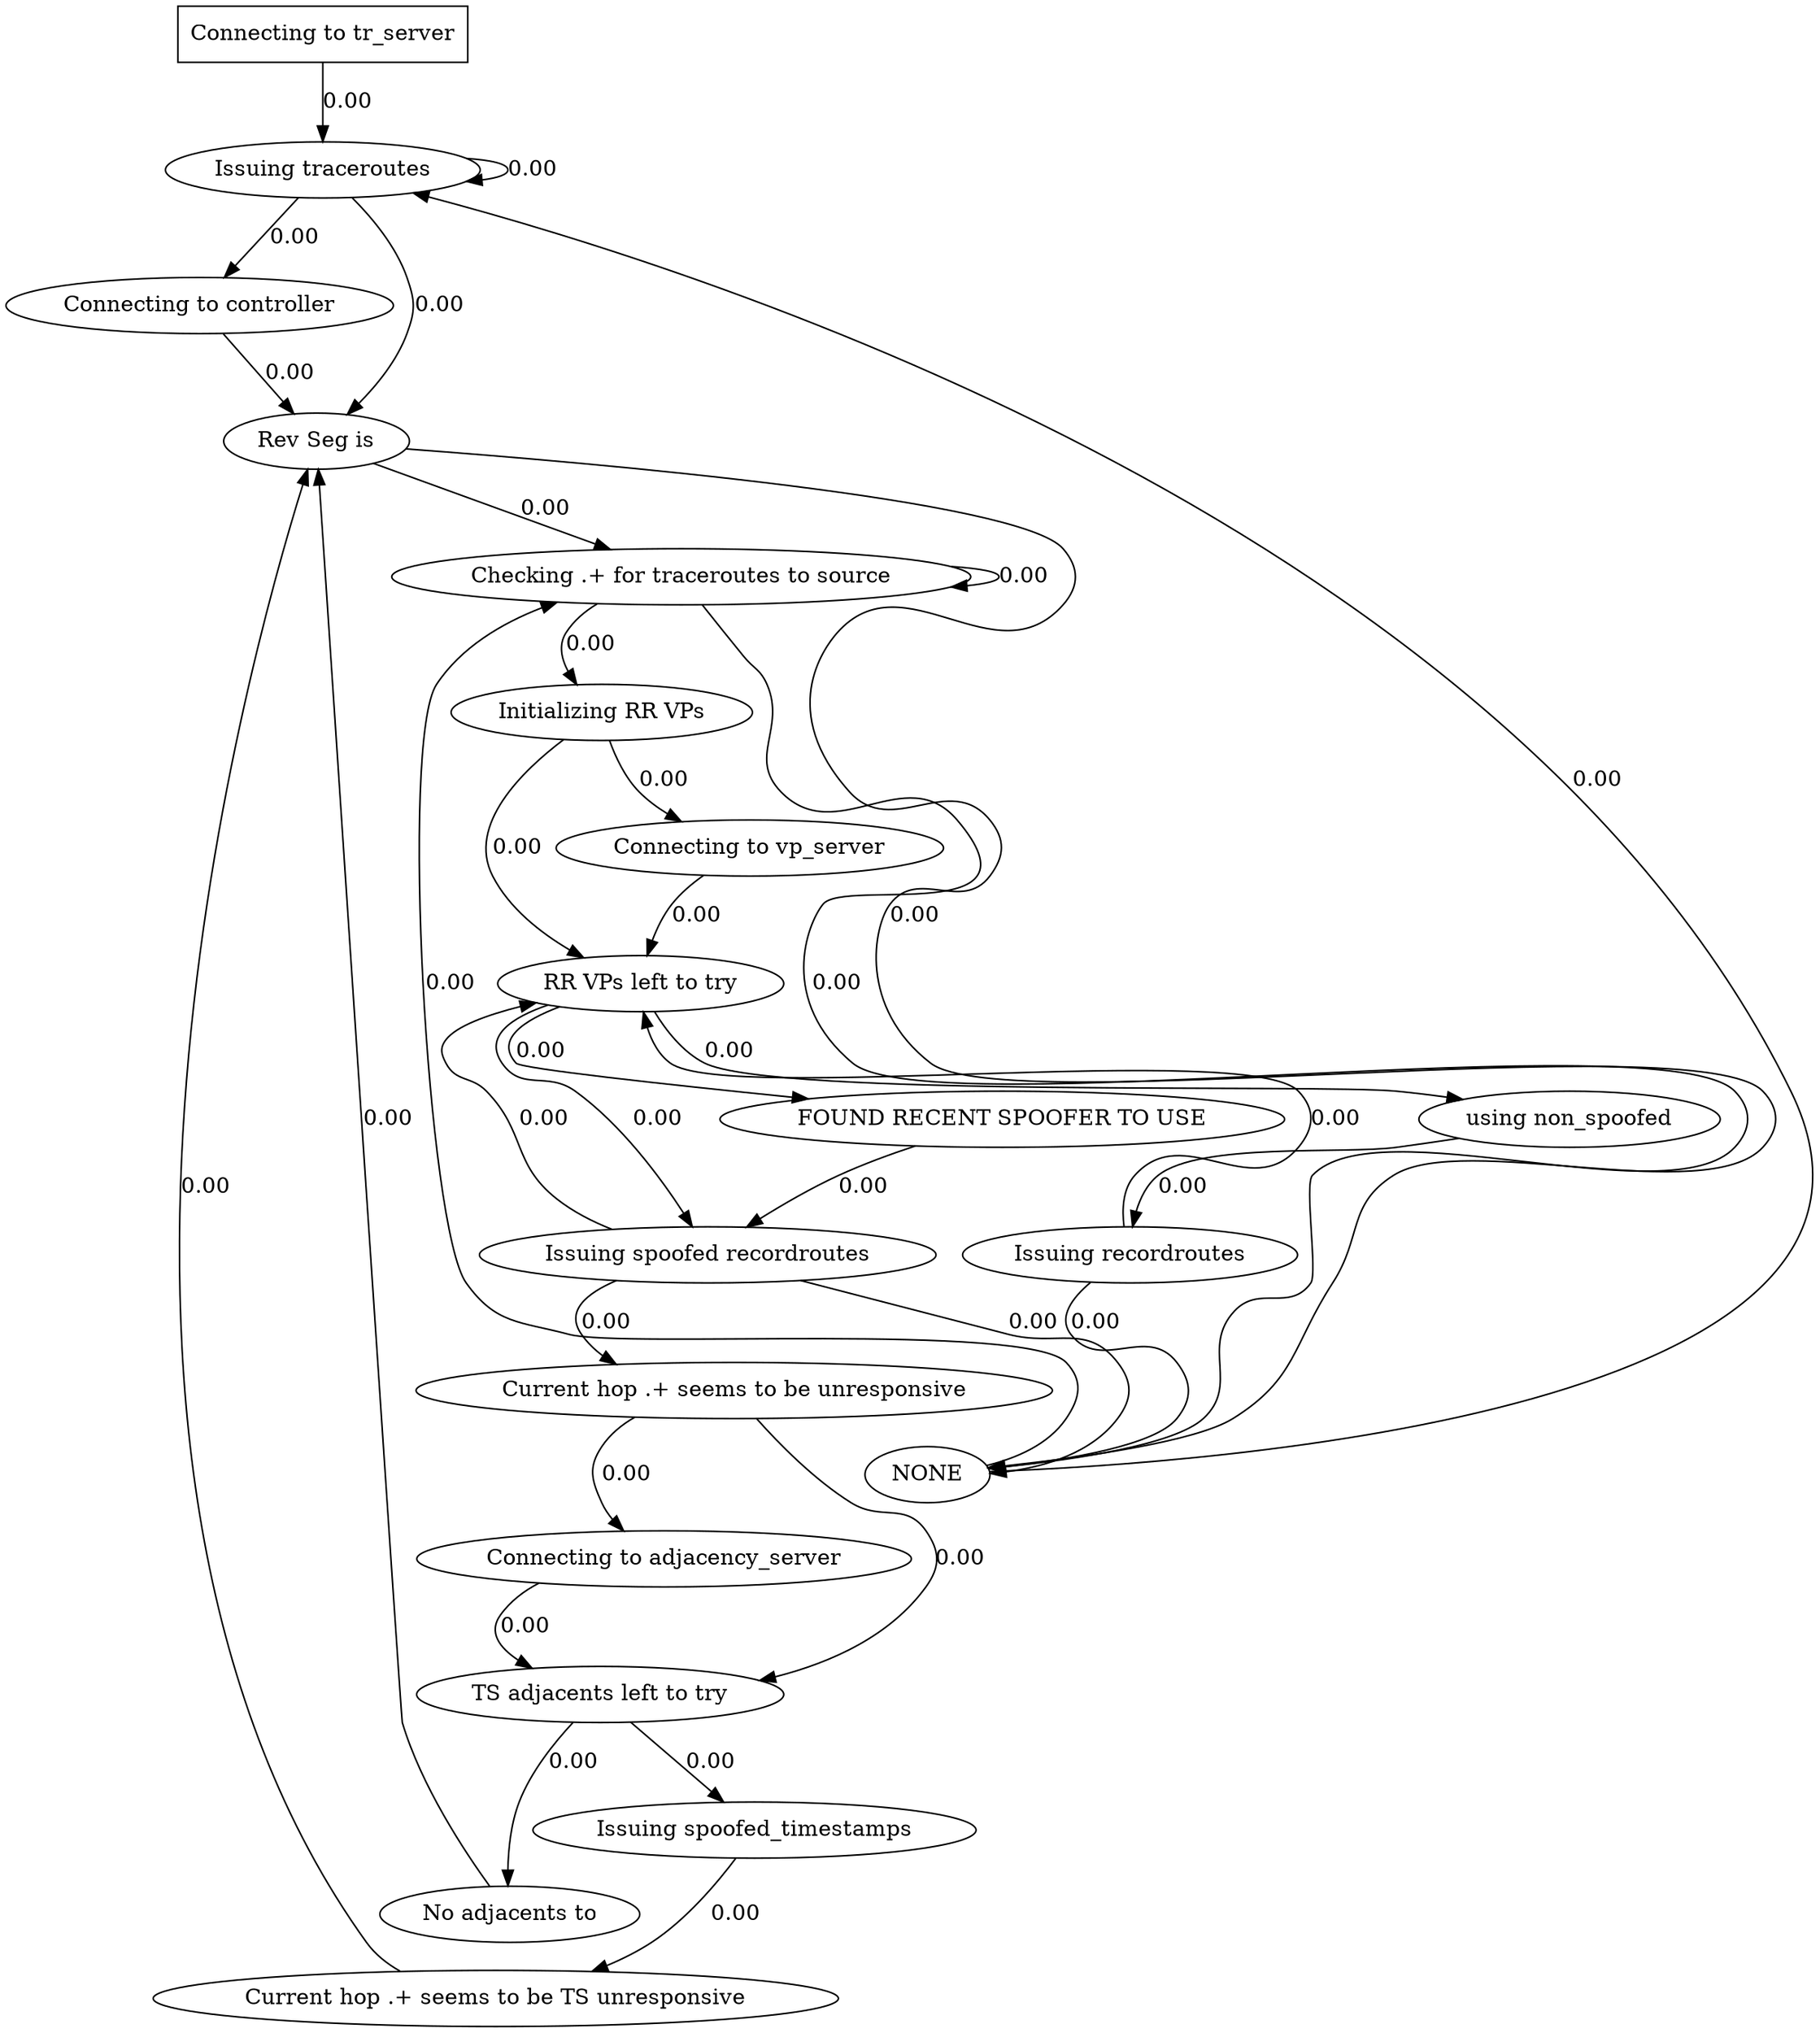 digraph {
  1470619087 [label="Issuing traceroutes"];
1470619087->126273328 [label="0.00", weight="0.00"];
1470619087->1470619087 [label="0.00", weight="0.00"];
1470619087->330326081 [label="0.00", weight="0.00"];
  1854196745 [label="Connecting to adjacency_server"];
1854196745->545215872 [label="0.00", weight="0.00"];
  1171694958 [label="Current hop .+ seems to be TS unresponsive"];
1171694958->126273328 [label="0.00", weight="0.00"];
  1349491598 [label="Current hop .+ seems to be unresponsive"];
1349491598->545215872 [label="0.00", weight="0.00"];
1349491598->1854196745 [label="0.00", weight="0.00"];
  126273328 [label="Rev Seg is"];
126273328->561980460 [label="0.00", weight="0.00"];
126273328->1076292089 [label="0.00", weight="0.00"];
  1477638638 [label="Issuing spoofed recordroutes"];
1477638638->1076292089 [label="0.00", weight="0.00"];
1477638638->986381142 [label="0.00", weight="0.00"];
1477638638->1349491598 [label="0.00", weight="0.00"];
  330326081 [label="Connecting to controller"];
330326081->126273328 [label="0.00", weight="0.00"];
  572511714 [label="using non_spoofed"];
572511714->1681582401 [label="0.00", weight="0.00"];
  1076292089 [label="NONE"];
1076292089->1470619087 [label="0.00", weight="0.00"];
1076292089->561980460 [label="0.00", weight="0.00"];
  252116116 [label="Connecting to tr_server",shape=box];
252116116->1470619087 [label="0.00", weight="0.00"];
  545215872 [label="TS adjacents left to try"];
545215872->130438955 [label="0.00", weight="0.00"];
545215872->671268154 [label="0.00", weight="0.00"];
  546909102 [label="Connecting to vp_server"];
546909102->986381142 [label="0.00", weight="0.00"];
  561980460 [label="Checking .+ for traceroutes to source"];
561980460->561980460 [label="0.00", weight="0.00"];
561980460->1305701886 [label="0.00", weight="0.00"];
561980460->1076292089 [label="0.00", weight="0.00"];
  671268154 [label="No adjacents to"];
671268154->126273328 [label="0.00", weight="0.00"];
  130438955 [label="Issuing spoofed_timestamps"];
130438955->1171694958 [label="0.00", weight="0.00"];
  986381142 [label="RR VPs left to try"];
986381142->1477638638 [label="0.00", weight="0.00"];
986381142->572511714 [label="0.00", weight="0.00"];
986381142->1943692956 [label="0.00", weight="0.00"];
  1305701886 [label="Initializing RR VPs"];
1305701886->986381142 [label="0.00", weight="0.00"];
1305701886->546909102 [label="0.00", weight="0.00"];
  1681582401 [label="Issuing recordroutes"];
1681582401->986381142 [label="0.00", weight="0.00"];
1681582401->1076292089 [label="0.00", weight="0.00"];
  1943692956 [label="FOUND RECENT SPOOFER TO USE"];
1943692956->1477638638 [label="0.00", weight="0.00"];
} // digraph

